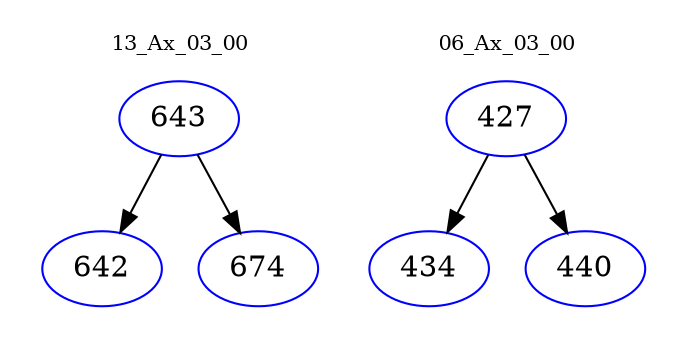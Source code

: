 digraph{
subgraph cluster_0 {
color = white
label = "13_Ax_03_00";
fontsize=10;
T0_643 [label="643", color="blue"]
T0_643 -> T0_642 [color="black"]
T0_642 [label="642", color="blue"]
T0_643 -> T0_674 [color="black"]
T0_674 [label="674", color="blue"]
}
subgraph cluster_1 {
color = white
label = "06_Ax_03_00";
fontsize=10;
T1_427 [label="427", color="blue"]
T1_427 -> T1_434 [color="black"]
T1_434 [label="434", color="blue"]
T1_427 -> T1_440 [color="black"]
T1_440 [label="440", color="blue"]
}
}
